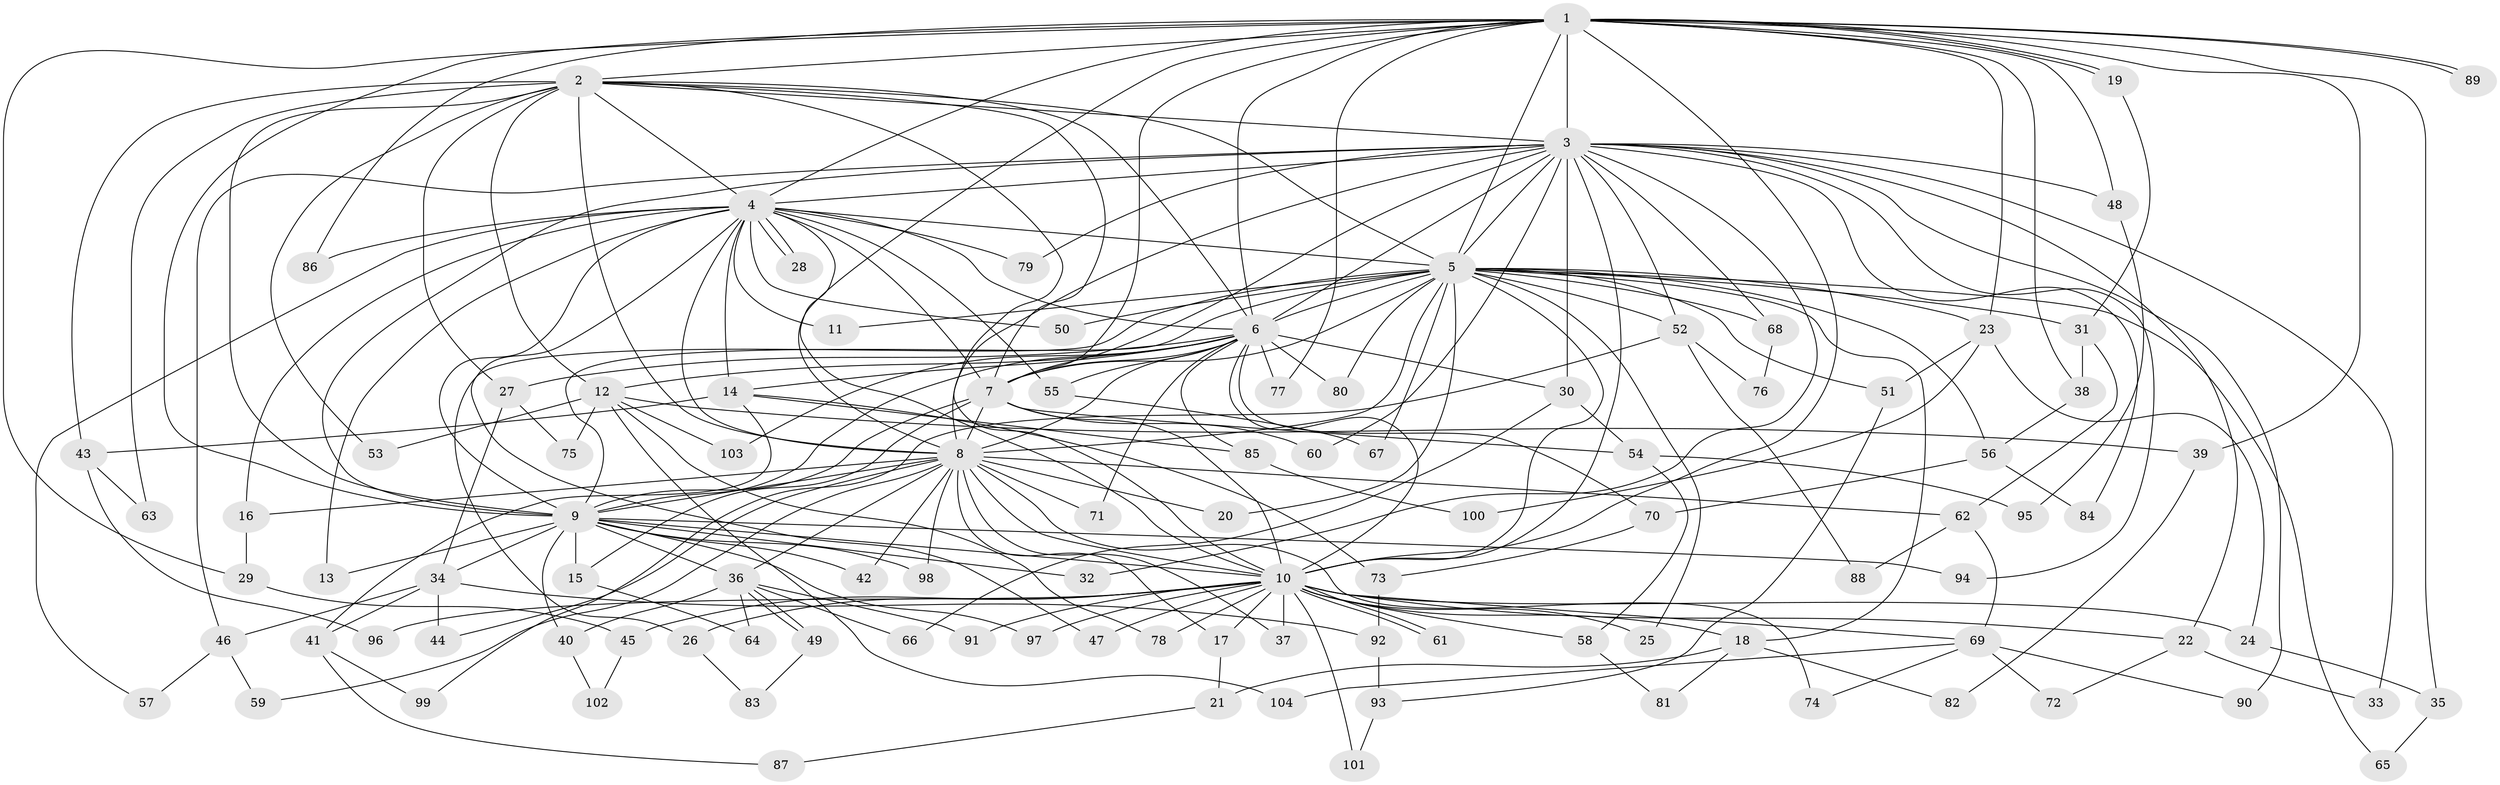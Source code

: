 // Generated by graph-tools (version 1.1) at 2025/11/02/27/25 16:11:07]
// undirected, 104 vertices, 233 edges
graph export_dot {
graph [start="1"]
  node [color=gray90,style=filled];
  1;
  2;
  3;
  4;
  5;
  6;
  7;
  8;
  9;
  10;
  11;
  12;
  13;
  14;
  15;
  16;
  17;
  18;
  19;
  20;
  21;
  22;
  23;
  24;
  25;
  26;
  27;
  28;
  29;
  30;
  31;
  32;
  33;
  34;
  35;
  36;
  37;
  38;
  39;
  40;
  41;
  42;
  43;
  44;
  45;
  46;
  47;
  48;
  49;
  50;
  51;
  52;
  53;
  54;
  55;
  56;
  57;
  58;
  59;
  60;
  61;
  62;
  63;
  64;
  65;
  66;
  67;
  68;
  69;
  70;
  71;
  72;
  73;
  74;
  75;
  76;
  77;
  78;
  79;
  80;
  81;
  82;
  83;
  84;
  85;
  86;
  87;
  88;
  89;
  90;
  91;
  92;
  93;
  94;
  95;
  96;
  97;
  98;
  99;
  100;
  101;
  102;
  103;
  104;
  1 -- 2;
  1 -- 3;
  1 -- 4;
  1 -- 5;
  1 -- 6;
  1 -- 7;
  1 -- 8;
  1 -- 9;
  1 -- 10;
  1 -- 19;
  1 -- 19;
  1 -- 23;
  1 -- 29;
  1 -- 35;
  1 -- 38;
  1 -- 39;
  1 -- 48;
  1 -- 77;
  1 -- 86;
  1 -- 89;
  1 -- 89;
  2 -- 3;
  2 -- 4;
  2 -- 5;
  2 -- 6;
  2 -- 7;
  2 -- 8;
  2 -- 9;
  2 -- 10;
  2 -- 12;
  2 -- 27;
  2 -- 43;
  2 -- 53;
  2 -- 63;
  3 -- 4;
  3 -- 5;
  3 -- 6;
  3 -- 7;
  3 -- 8;
  3 -- 9;
  3 -- 10;
  3 -- 22;
  3 -- 30;
  3 -- 32;
  3 -- 33;
  3 -- 46;
  3 -- 48;
  3 -- 52;
  3 -- 60;
  3 -- 68;
  3 -- 79;
  3 -- 84;
  3 -- 90;
  3 -- 94;
  4 -- 5;
  4 -- 6;
  4 -- 7;
  4 -- 8;
  4 -- 9;
  4 -- 10;
  4 -- 11;
  4 -- 13;
  4 -- 14;
  4 -- 16;
  4 -- 28;
  4 -- 28;
  4 -- 47;
  4 -- 50;
  4 -- 55;
  4 -- 57;
  4 -- 79;
  4 -- 86;
  5 -- 6;
  5 -- 7;
  5 -- 8;
  5 -- 9;
  5 -- 10;
  5 -- 11;
  5 -- 18;
  5 -- 20;
  5 -- 23;
  5 -- 25;
  5 -- 26;
  5 -- 31;
  5 -- 50;
  5 -- 51;
  5 -- 52;
  5 -- 56;
  5 -- 65;
  5 -- 67;
  5 -- 68;
  5 -- 80;
  6 -- 7;
  6 -- 8;
  6 -- 9;
  6 -- 10;
  6 -- 12;
  6 -- 14;
  6 -- 27;
  6 -- 30;
  6 -- 55;
  6 -- 70;
  6 -- 71;
  6 -- 77;
  6 -- 80;
  6 -- 85;
  6 -- 103;
  7 -- 8;
  7 -- 9;
  7 -- 10;
  7 -- 15;
  7 -- 54;
  7 -- 60;
  8 -- 9;
  8 -- 10;
  8 -- 16;
  8 -- 17;
  8 -- 20;
  8 -- 36;
  8 -- 37;
  8 -- 42;
  8 -- 44;
  8 -- 59;
  8 -- 62;
  8 -- 71;
  8 -- 74;
  8 -- 98;
  9 -- 10;
  9 -- 13;
  9 -- 15;
  9 -- 32;
  9 -- 34;
  9 -- 36;
  9 -- 40;
  9 -- 42;
  9 -- 94;
  9 -- 97;
  9 -- 98;
  10 -- 17;
  10 -- 18;
  10 -- 22;
  10 -- 24;
  10 -- 25;
  10 -- 26;
  10 -- 37;
  10 -- 45;
  10 -- 47;
  10 -- 58;
  10 -- 61;
  10 -- 61;
  10 -- 69;
  10 -- 78;
  10 -- 91;
  10 -- 96;
  10 -- 97;
  10 -- 101;
  12 -- 39;
  12 -- 53;
  12 -- 75;
  12 -- 78;
  12 -- 103;
  12 -- 104;
  14 -- 41;
  14 -- 43;
  14 -- 73;
  14 -- 85;
  15 -- 64;
  16 -- 29;
  17 -- 21;
  18 -- 21;
  18 -- 81;
  18 -- 82;
  19 -- 31;
  21 -- 87;
  22 -- 33;
  22 -- 72;
  23 -- 24;
  23 -- 51;
  23 -- 100;
  24 -- 35;
  26 -- 83;
  27 -- 34;
  27 -- 75;
  29 -- 45;
  30 -- 54;
  30 -- 66;
  31 -- 38;
  31 -- 62;
  34 -- 41;
  34 -- 44;
  34 -- 46;
  34 -- 92;
  35 -- 65;
  36 -- 40;
  36 -- 49;
  36 -- 49;
  36 -- 64;
  36 -- 66;
  36 -- 91;
  38 -- 56;
  39 -- 82;
  40 -- 102;
  41 -- 87;
  41 -- 99;
  43 -- 63;
  43 -- 96;
  45 -- 102;
  46 -- 57;
  46 -- 59;
  48 -- 95;
  49 -- 83;
  51 -- 93;
  52 -- 76;
  52 -- 88;
  52 -- 99;
  54 -- 58;
  54 -- 95;
  55 -- 67;
  56 -- 70;
  56 -- 84;
  58 -- 81;
  62 -- 69;
  62 -- 88;
  68 -- 76;
  69 -- 72;
  69 -- 74;
  69 -- 90;
  69 -- 104;
  70 -- 73;
  73 -- 92;
  85 -- 100;
  92 -- 93;
  93 -- 101;
}
